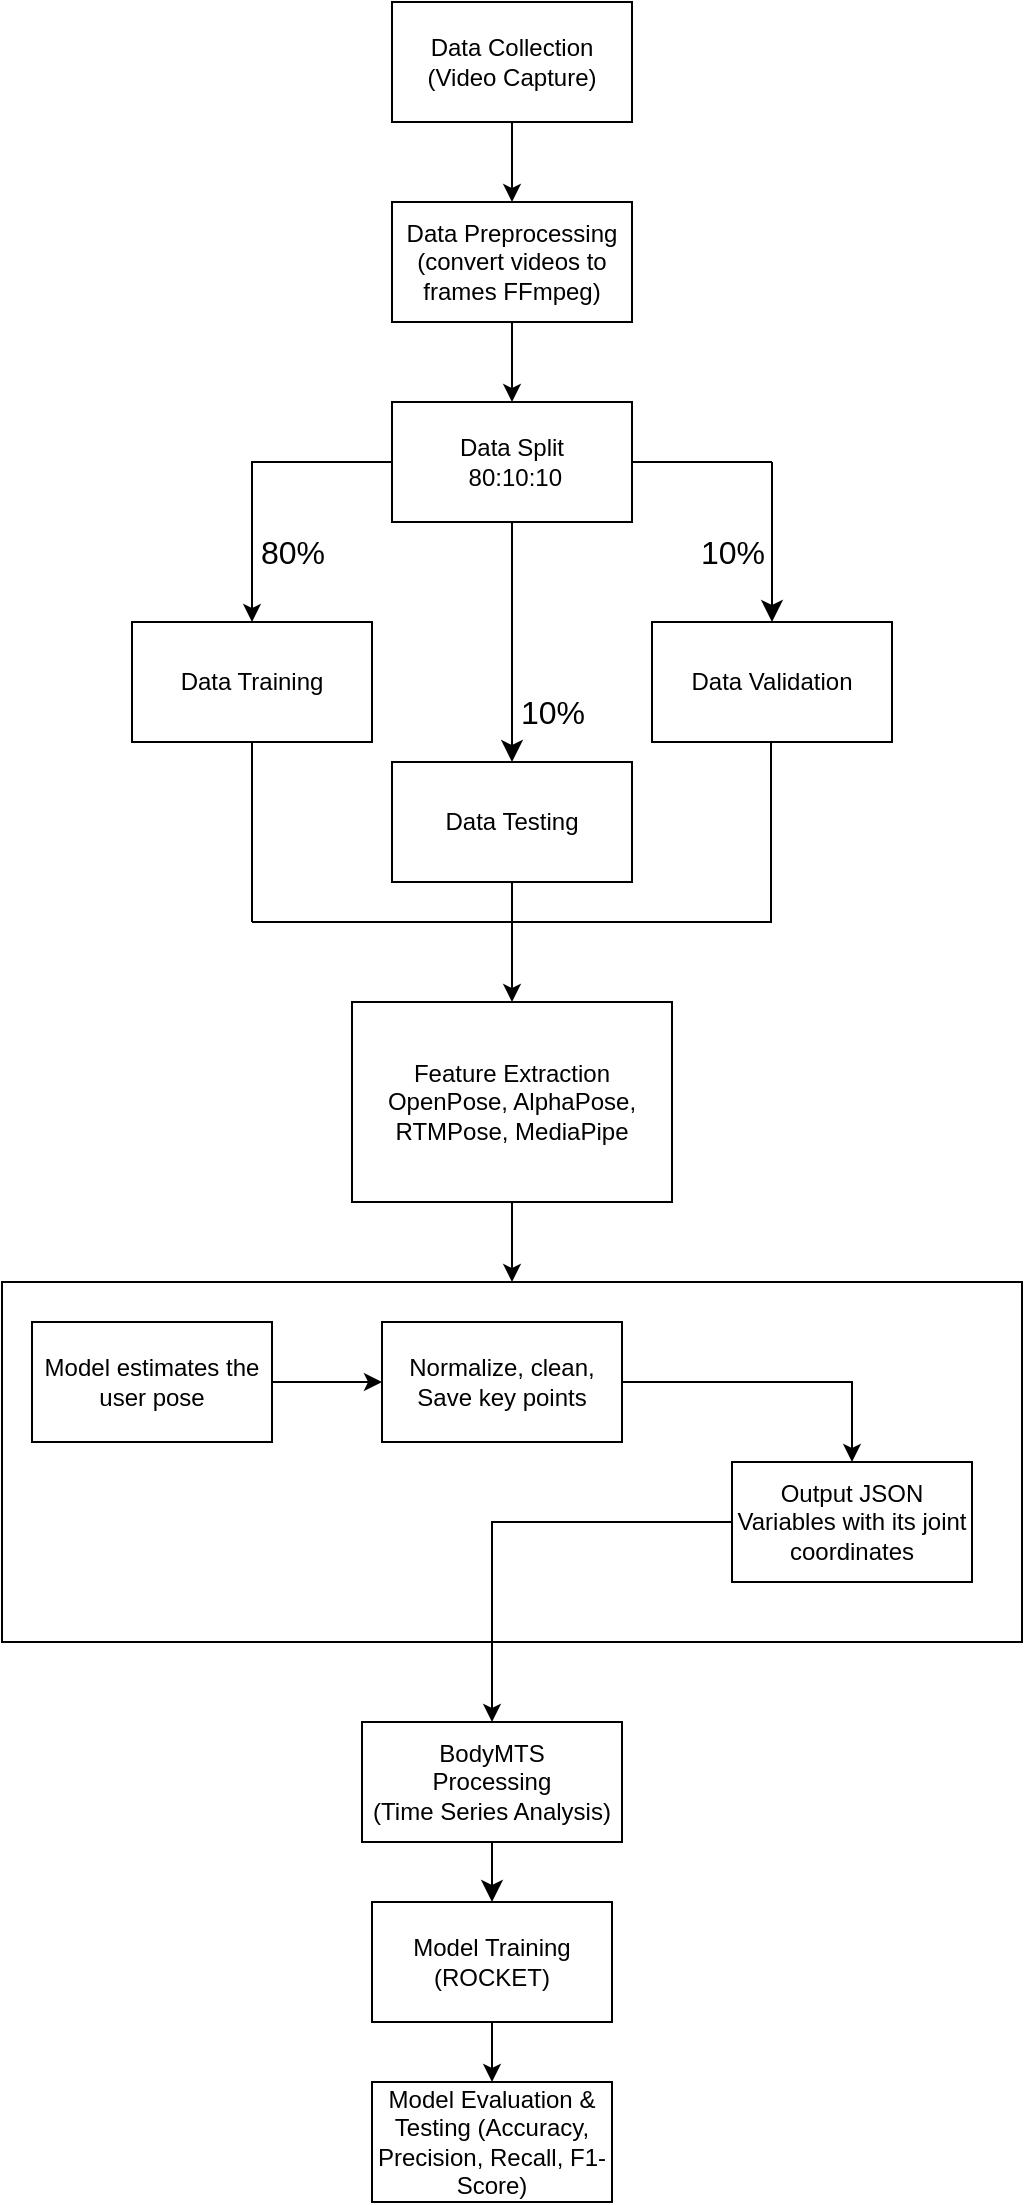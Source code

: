 <mxfile version="26.0.16">
  <diagram name="Page-1" id="vA53FIjfbBSEWwDvAePv">
    <mxGraphModel dx="1674" dy="1838" grid="1" gridSize="10" guides="1" tooltips="1" connect="1" arrows="1" fold="1" page="1" pageScale="1" pageWidth="850" pageHeight="1100" math="0" shadow="0">
      <root>
        <mxCell id="0" />
        <mxCell id="1" parent="0" />
        <mxCell id="QMo7OaJ06PiTR2Xi3DnE-7" value="" style="rounded=0;whiteSpace=wrap;html=1;" vertex="1" parent="1">
          <mxGeometry x="195" y="590" width="510" height="180" as="geometry" />
        </mxCell>
        <mxCell id="qwZrsr77yzGVY-NEFFuO-3" value="" style="edgeStyle=orthogonalEdgeStyle;rounded=0;orthogonalLoop=1;jettySize=auto;html=1;" parent="1" source="qwZrsr77yzGVY-NEFFuO-1" target="qwZrsr77yzGVY-NEFFuO-2" edge="1">
          <mxGeometry relative="1" as="geometry" />
        </mxCell>
        <mxCell id="qwZrsr77yzGVY-NEFFuO-1" value="Data Collection (Video Capture)" style="rounded=0;whiteSpace=wrap;html=1;" parent="1" vertex="1">
          <mxGeometry x="390" y="-50" width="120" height="60" as="geometry" />
        </mxCell>
        <mxCell id="QMo7OaJ06PiTR2Xi3DnE-2" value="" style="edgeStyle=orthogonalEdgeStyle;rounded=0;orthogonalLoop=1;jettySize=auto;html=1;" edge="1" parent="1" source="qwZrsr77yzGVY-NEFFuO-2" target="qwZrsr77yzGVY-NEFFuO-17">
          <mxGeometry relative="1" as="geometry" />
        </mxCell>
        <mxCell id="qwZrsr77yzGVY-NEFFuO-2" value="Data Preprocessing (convert videos to frames FFmpeg)" style="rounded=0;whiteSpace=wrap;html=1;" parent="1" vertex="1">
          <mxGeometry x="390" y="50" width="120" height="60" as="geometry" />
        </mxCell>
        <mxCell id="QMo7OaJ06PiTR2Xi3DnE-8" value="" style="edgeStyle=orthogonalEdgeStyle;rounded=0;orthogonalLoop=1;jettySize=auto;html=1;" edge="1" parent="1" source="qwZrsr77yzGVY-NEFFuO-15" target="QMo7OaJ06PiTR2Xi3DnE-7">
          <mxGeometry relative="1" as="geometry" />
        </mxCell>
        <mxCell id="qwZrsr77yzGVY-NEFFuO-15" value="Feature Extraction&lt;br&gt;OpenPose, AlphaPose, RTMPose, MediaPipe" style="rounded=0;whiteSpace=wrap;html=1;" parent="1" vertex="1">
          <mxGeometry x="370" y="450" width="160" height="100" as="geometry" />
        </mxCell>
        <mxCell id="QMo7OaJ06PiTR2Xi3DnE-1" value="" style="group" vertex="1" connectable="0" parent="1">
          <mxGeometry x="260" y="150" width="380" height="260" as="geometry" />
        </mxCell>
        <mxCell id="qwZrsr77yzGVY-NEFFuO-20" value="" style="edgeStyle=orthogonalEdgeStyle;rounded=0;orthogonalLoop=1;jettySize=auto;html=1;" parent="QMo7OaJ06PiTR2Xi3DnE-1" source="qwZrsr77yzGVY-NEFFuO-17" target="qwZrsr77yzGVY-NEFFuO-19" edge="1">
          <mxGeometry relative="1" as="geometry" />
        </mxCell>
        <mxCell id="VIWNDXNCPhXkDa3LOXaH-11" value="" style="edgeStyle=none;curved=1;rounded=0;orthogonalLoop=1;jettySize=auto;html=1;fontSize=12;startSize=8;endSize=8;" parent="QMo7OaJ06PiTR2Xi3DnE-1" source="qwZrsr77yzGVY-NEFFuO-17" target="VIWNDXNCPhXkDa3LOXaH-10" edge="1">
          <mxGeometry relative="1" as="geometry" />
        </mxCell>
        <mxCell id="qwZrsr77yzGVY-NEFFuO-17" value="Data Split&lt;br&gt;&amp;nbsp;80:10:10" style="rounded=0;whiteSpace=wrap;html=1;" parent="QMo7OaJ06PiTR2Xi3DnE-1" vertex="1">
          <mxGeometry x="130" width="120" height="60" as="geometry" />
        </mxCell>
        <mxCell id="qwZrsr77yzGVY-NEFFuO-19" value="Data Training" style="rounded=0;whiteSpace=wrap;html=1;" parent="QMo7OaJ06PiTR2Xi3DnE-1" vertex="1">
          <mxGeometry y="110" width="120" height="60" as="geometry" />
        </mxCell>
        <mxCell id="VIWNDXNCPhXkDa3LOXaH-4" value="" style="endArrow=none;html=1;rounded=0;fontSize=12;startSize=8;endSize=8;curved=1;" parent="QMo7OaJ06PiTR2Xi3DnE-1" edge="1">
          <mxGeometry width="50" height="50" relative="1" as="geometry">
            <mxPoint x="250" y="30" as="sourcePoint" />
            <mxPoint x="320" y="30" as="targetPoint" />
          </mxGeometry>
        </mxCell>
        <mxCell id="VIWNDXNCPhXkDa3LOXaH-6" value="Data Validation" style="rounded=0;whiteSpace=wrap;html=1;" parent="QMo7OaJ06PiTR2Xi3DnE-1" vertex="1">
          <mxGeometry x="260" y="110" width="120" height="60" as="geometry" />
        </mxCell>
        <mxCell id="VIWNDXNCPhXkDa3LOXaH-7" value="10%" style="text;html=1;align=center;verticalAlign=middle;resizable=0;points=[];autosize=1;strokeColor=none;fillColor=none;fontSize=16;" parent="QMo7OaJ06PiTR2Xi3DnE-1" vertex="1">
          <mxGeometry x="270" y="60" width="60" height="30" as="geometry" />
        </mxCell>
        <mxCell id="VIWNDXNCPhXkDa3LOXaH-8" value="" style="endArrow=classic;html=1;rounded=0;fontSize=12;startSize=8;endSize=8;curved=1;entryX=0.5;entryY=0;entryDx=0;entryDy=0;" parent="QMo7OaJ06PiTR2Xi3DnE-1" target="VIWNDXNCPhXkDa3LOXaH-6" edge="1">
          <mxGeometry width="50" height="50" relative="1" as="geometry">
            <mxPoint x="320" y="30" as="sourcePoint" />
            <mxPoint x="370" y="-20" as="targetPoint" />
          </mxGeometry>
        </mxCell>
        <mxCell id="VIWNDXNCPhXkDa3LOXaH-9" value="80%" style="text;html=1;align=center;verticalAlign=middle;resizable=0;points=[];autosize=1;strokeColor=none;fillColor=none;fontSize=16;" parent="QMo7OaJ06PiTR2Xi3DnE-1" vertex="1">
          <mxGeometry x="50" y="60" width="60" height="30" as="geometry" />
        </mxCell>
        <mxCell id="VIWNDXNCPhXkDa3LOXaH-10" value="Data Testing" style="rounded=0;whiteSpace=wrap;html=1;" parent="QMo7OaJ06PiTR2Xi3DnE-1" vertex="1">
          <mxGeometry x="130" y="180" width="120" height="60" as="geometry" />
        </mxCell>
        <mxCell id="VIWNDXNCPhXkDa3LOXaH-12" value="10%" style="text;html=1;align=center;verticalAlign=middle;resizable=0;points=[];autosize=1;strokeColor=none;fillColor=none;fontSize=16;" parent="QMo7OaJ06PiTR2Xi3DnE-1" vertex="1">
          <mxGeometry x="180" y="140" width="60" height="30" as="geometry" />
        </mxCell>
        <mxCell id="VIWNDXNCPhXkDa3LOXaH-13" value="" style="endArrow=none;html=1;rounded=0;fontSize=12;startSize=8;endSize=8;curved=1;" parent="QMo7OaJ06PiTR2Xi3DnE-1" edge="1">
          <mxGeometry width="50" height="50" relative="1" as="geometry">
            <mxPoint x="60" y="260" as="sourcePoint" />
            <mxPoint x="60" y="170" as="targetPoint" />
          </mxGeometry>
        </mxCell>
        <mxCell id="VIWNDXNCPhXkDa3LOXaH-14" value="" style="endArrow=none;html=1;rounded=0;fontSize=12;startSize=8;endSize=8;curved=1;" parent="QMo7OaJ06PiTR2Xi3DnE-1" edge="1">
          <mxGeometry width="50" height="50" relative="1" as="geometry">
            <mxPoint x="319.5" y="260" as="sourcePoint" />
            <mxPoint x="319.5" y="170" as="targetPoint" />
          </mxGeometry>
        </mxCell>
        <mxCell id="VIWNDXNCPhXkDa3LOXaH-16" value="" style="endArrow=none;html=1;rounded=0;fontSize=12;startSize=8;endSize=8;curved=1;" parent="QMo7OaJ06PiTR2Xi3DnE-1" edge="1">
          <mxGeometry width="50" height="50" relative="1" as="geometry">
            <mxPoint x="60" y="260" as="sourcePoint" />
            <mxPoint x="320" y="260" as="targetPoint" />
          </mxGeometry>
        </mxCell>
        <mxCell id="QMo7OaJ06PiTR2Xi3DnE-3" value="" style="edgeStyle=orthogonalEdgeStyle;rounded=0;orthogonalLoop=1;jettySize=auto;html=1;" edge="1" parent="1" source="VIWNDXNCPhXkDa3LOXaH-10" target="qwZrsr77yzGVY-NEFFuO-15">
          <mxGeometry relative="1" as="geometry" />
        </mxCell>
        <mxCell id="QMo7OaJ06PiTR2Xi3DnE-5" value="" style="group" vertex="1" connectable="0" parent="1">
          <mxGeometry x="375" y="780" width="130" height="270" as="geometry" />
        </mxCell>
        <mxCell id="VIWNDXNCPhXkDa3LOXaH-19" value="" style="edgeStyle=none;curved=1;rounded=0;orthogonalLoop=1;jettySize=auto;html=1;fontSize=12;startSize=8;endSize=8;" parent="QMo7OaJ06PiTR2Xi3DnE-5" source="VIWNDXNCPhXkDa3LOXaH-17" target="VIWNDXNCPhXkDa3LOXaH-18" edge="1">
          <mxGeometry relative="1" as="geometry" />
        </mxCell>
        <mxCell id="VIWNDXNCPhXkDa3LOXaH-17" value="BodyMTS &lt;br&gt;Processing&lt;br&gt;(Time Series Analysis)" style="rounded=0;whiteSpace=wrap;html=1;" parent="QMo7OaJ06PiTR2Xi3DnE-5" vertex="1">
          <mxGeometry y="30" width="130" height="60" as="geometry" />
        </mxCell>
        <mxCell id="QMo7OaJ06PiTR2Xi3DnE-4" value="" style="edgeStyle=orthogonalEdgeStyle;rounded=0;orthogonalLoop=1;jettySize=auto;html=1;" edge="1" parent="QMo7OaJ06PiTR2Xi3DnE-5" source="VIWNDXNCPhXkDa3LOXaH-18" target="VIWNDXNCPhXkDa3LOXaH-26">
          <mxGeometry relative="1" as="geometry" />
        </mxCell>
        <mxCell id="VIWNDXNCPhXkDa3LOXaH-18" value="Model Training (ROCKET)" style="rounded=0;whiteSpace=wrap;html=1;" parent="QMo7OaJ06PiTR2Xi3DnE-5" vertex="1">
          <mxGeometry x="5" y="120" width="120" height="60" as="geometry" />
        </mxCell>
        <mxCell id="VIWNDXNCPhXkDa3LOXaH-26" value="Model Evaluation &amp;amp; Testing (Accuracy, Precision, Recall, F1-Score)" style="rounded=0;whiteSpace=wrap;html=1;" parent="QMo7OaJ06PiTR2Xi3DnE-5" vertex="1">
          <mxGeometry x="5" y="210" width="120" height="60" as="geometry" />
        </mxCell>
        <mxCell id="QMo7OaJ06PiTR2Xi3DnE-10" value="" style="edgeStyle=orthogonalEdgeStyle;rounded=0;orthogonalLoop=1;jettySize=auto;html=1;" edge="1" parent="1" source="QMo7OaJ06PiTR2Xi3DnE-6" target="QMo7OaJ06PiTR2Xi3DnE-9">
          <mxGeometry relative="1" as="geometry" />
        </mxCell>
        <mxCell id="QMo7OaJ06PiTR2Xi3DnE-6" value="Model estimates the user pose" style="rounded=0;whiteSpace=wrap;html=1;" vertex="1" parent="1">
          <mxGeometry x="210" y="610" width="120" height="60" as="geometry" />
        </mxCell>
        <mxCell id="QMo7OaJ06PiTR2Xi3DnE-12" value="" style="edgeStyle=orthogonalEdgeStyle;rounded=0;orthogonalLoop=1;jettySize=auto;html=1;" edge="1" parent="1" source="QMo7OaJ06PiTR2Xi3DnE-9" target="QMo7OaJ06PiTR2Xi3DnE-11">
          <mxGeometry relative="1" as="geometry" />
        </mxCell>
        <mxCell id="QMo7OaJ06PiTR2Xi3DnE-9" value="Normalize, clean, Save key points" style="rounded=0;whiteSpace=wrap;html=1;" vertex="1" parent="1">
          <mxGeometry x="385" y="610" width="120" height="60" as="geometry" />
        </mxCell>
        <mxCell id="QMo7OaJ06PiTR2Xi3DnE-17" style="edgeStyle=orthogonalEdgeStyle;rounded=0;orthogonalLoop=1;jettySize=auto;html=1;" edge="1" parent="1" source="QMo7OaJ06PiTR2Xi3DnE-11" target="VIWNDXNCPhXkDa3LOXaH-17">
          <mxGeometry relative="1" as="geometry" />
        </mxCell>
        <mxCell id="QMo7OaJ06PiTR2Xi3DnE-11" value="Output JSON Variables with its joint coordinates" style="rounded=0;whiteSpace=wrap;html=1;" vertex="1" parent="1">
          <mxGeometry x="560" y="680" width="120" height="60" as="geometry" />
        </mxCell>
      </root>
    </mxGraphModel>
  </diagram>
</mxfile>
